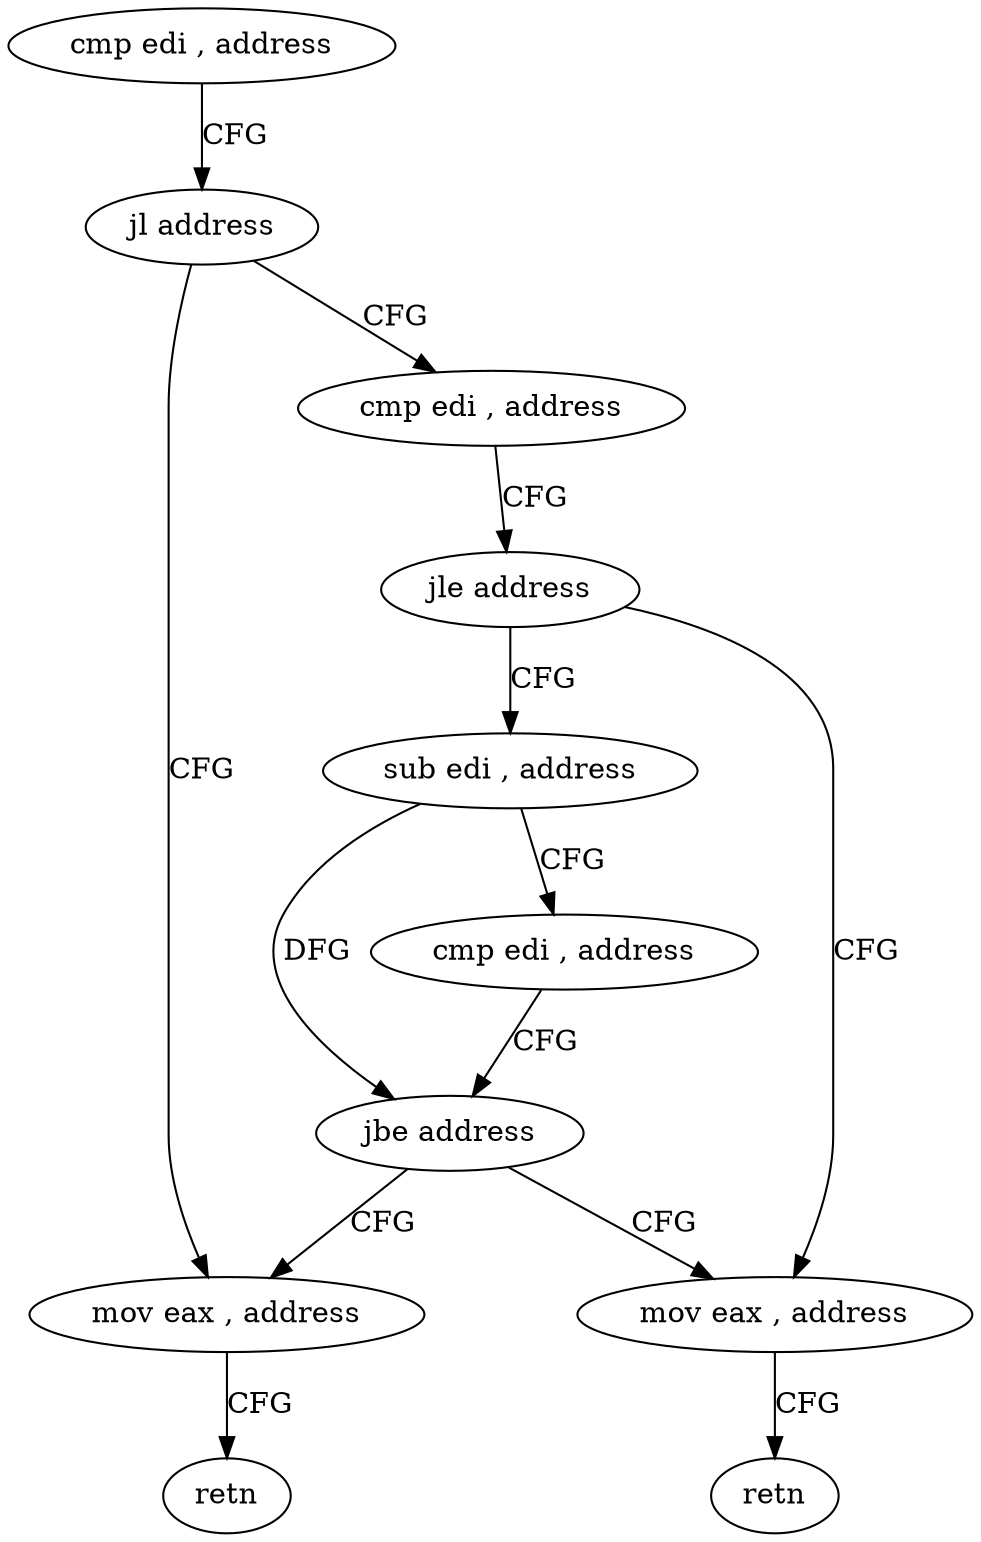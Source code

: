 digraph "func" {
"161978" [label = "cmp edi , address" ]
"161981" [label = "jl address" ]
"161996" [label = "mov eax , address" ]
"161983" [label = "cmp edi , address" ]
"162001" [label = "retn" ]
"161986" [label = "jle address" ]
"162002" [label = "mov eax , address" ]
"161988" [label = "sub edi , address" ]
"162007" [label = "retn" ]
"161991" [label = "cmp edi , address" ]
"161994" [label = "jbe address" ]
"161978" -> "161981" [ label = "CFG" ]
"161981" -> "161996" [ label = "CFG" ]
"161981" -> "161983" [ label = "CFG" ]
"161996" -> "162001" [ label = "CFG" ]
"161983" -> "161986" [ label = "CFG" ]
"161986" -> "162002" [ label = "CFG" ]
"161986" -> "161988" [ label = "CFG" ]
"162002" -> "162007" [ label = "CFG" ]
"161988" -> "161991" [ label = "CFG" ]
"161988" -> "161994" [ label = "DFG" ]
"161991" -> "161994" [ label = "CFG" ]
"161994" -> "162002" [ label = "CFG" ]
"161994" -> "161996" [ label = "CFG" ]
}
